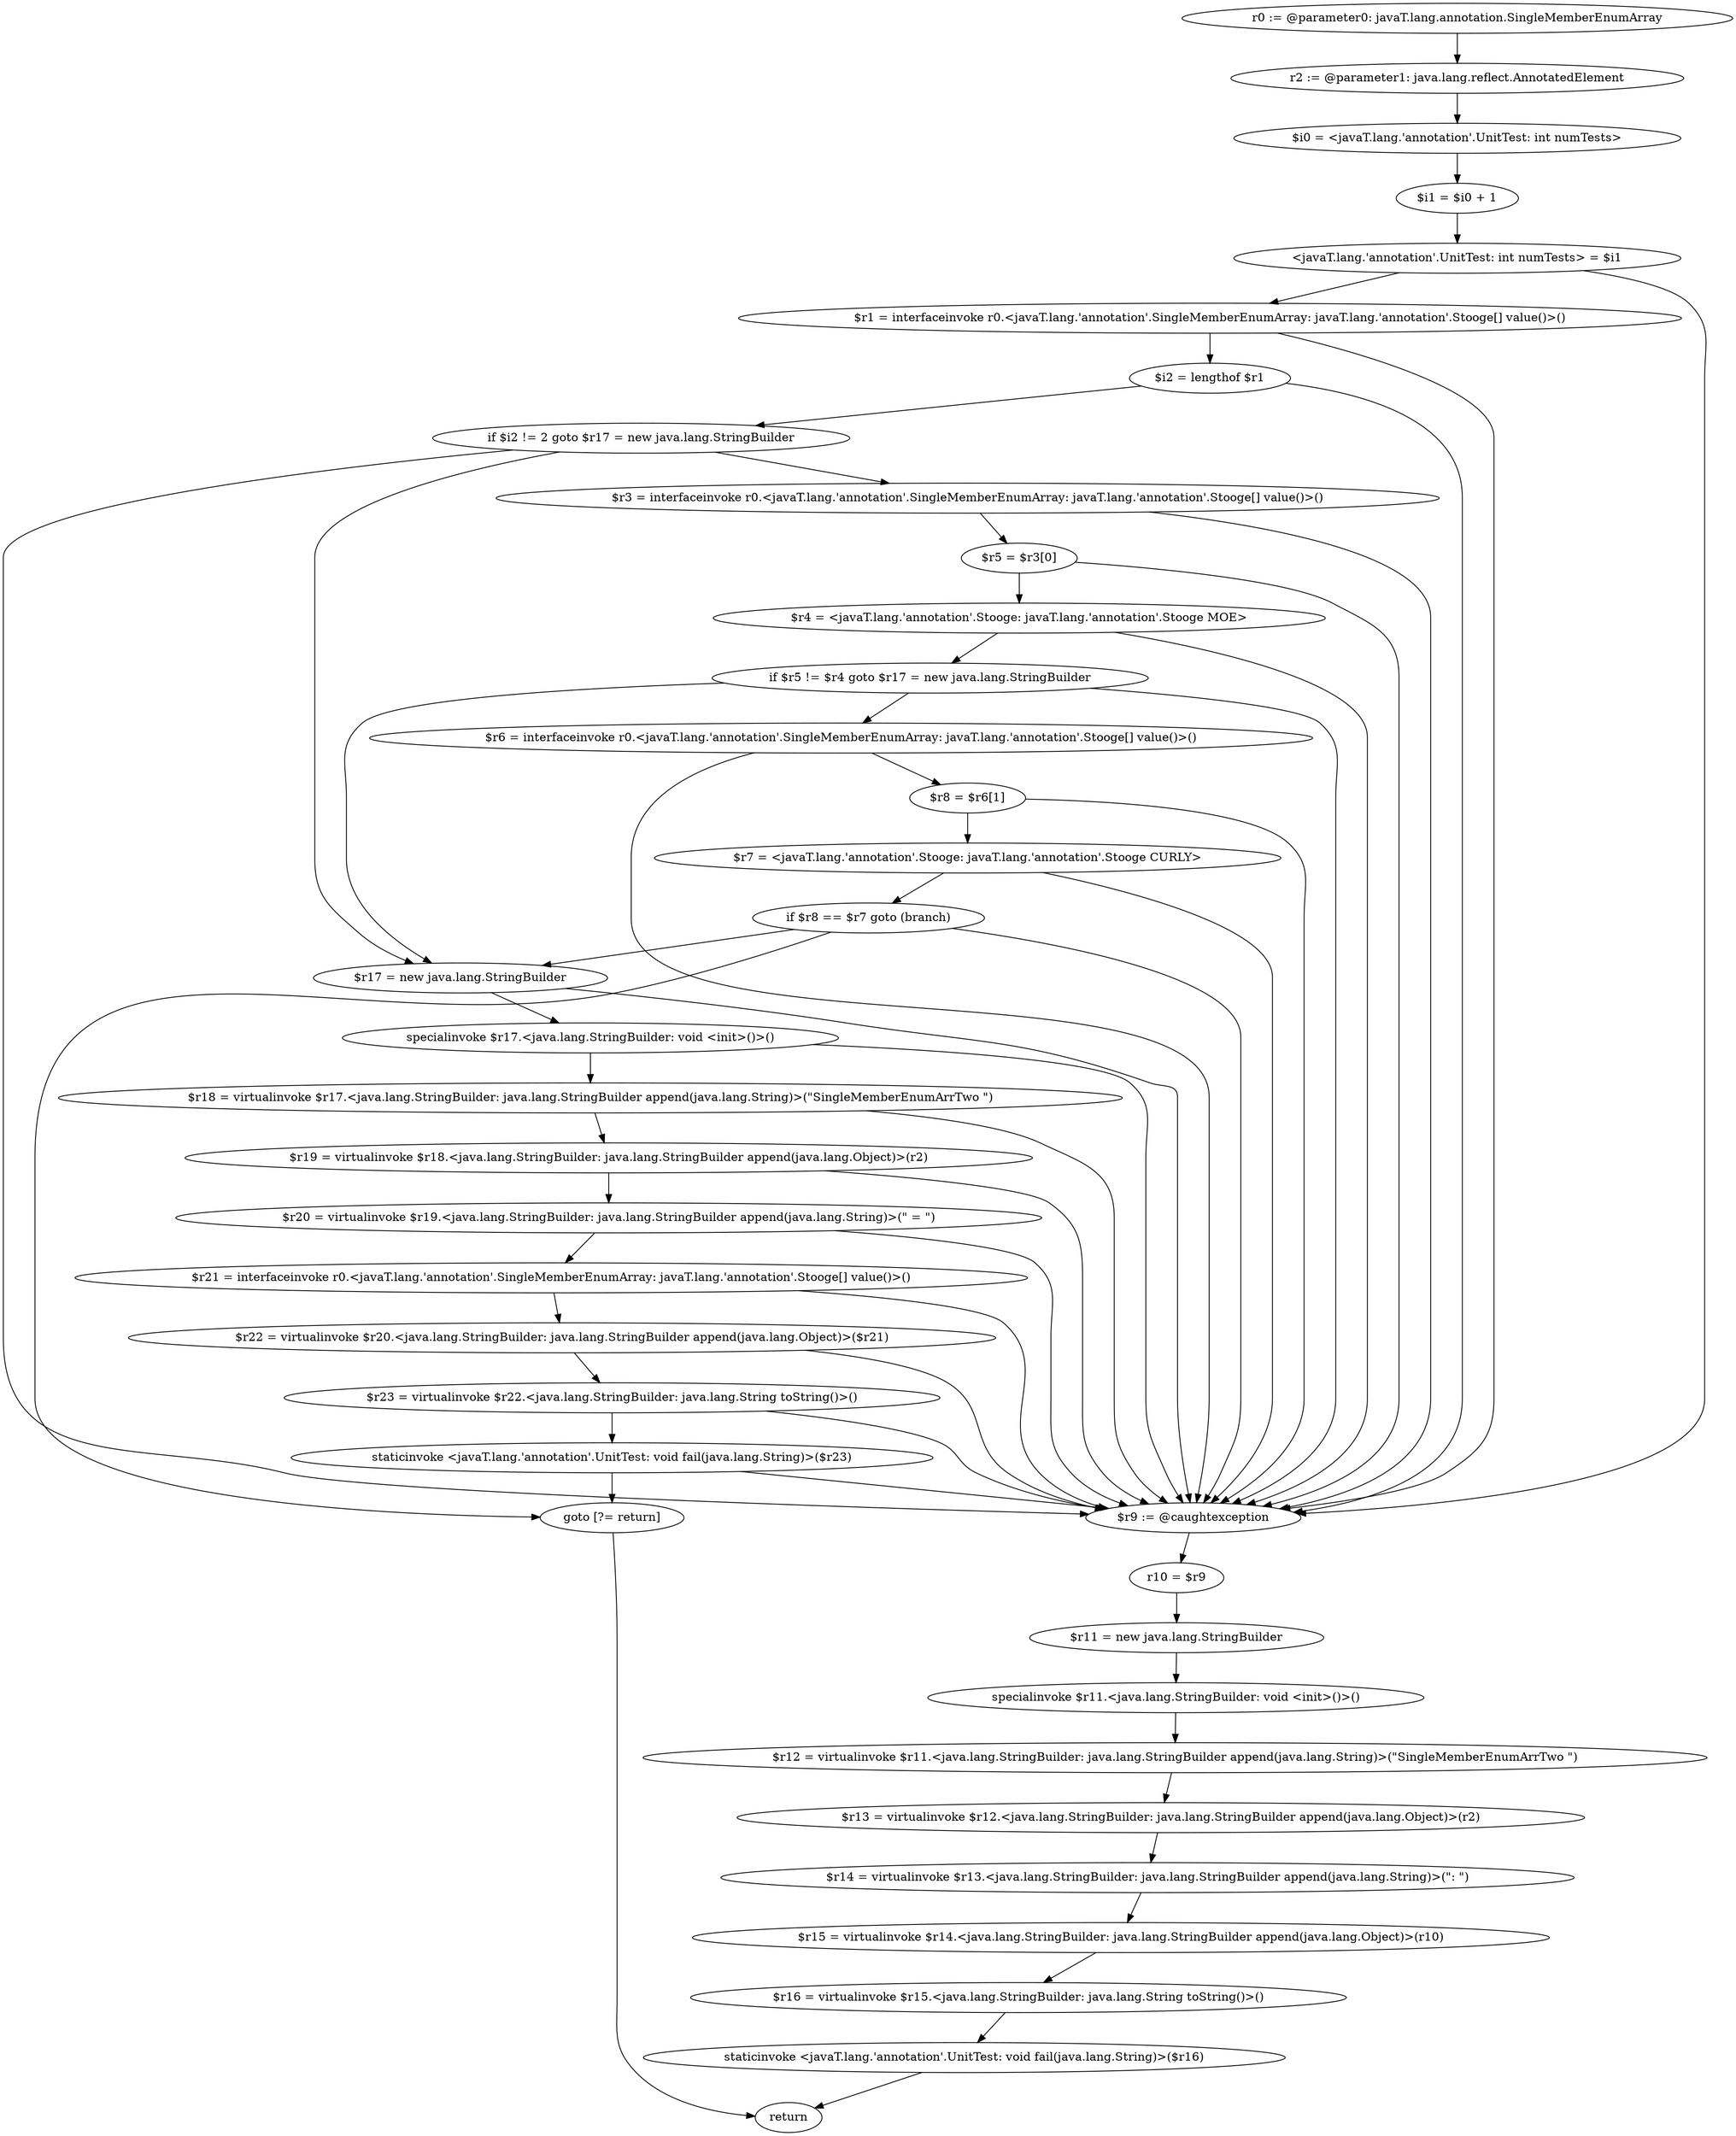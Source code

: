 digraph "unitGraph" {
    "r0 := @parameter0: javaT.lang.annotation.SingleMemberEnumArray"
    "r2 := @parameter1: java.lang.reflect.AnnotatedElement"
    "$i0 = <javaT.lang.'annotation'.UnitTest: int numTests>"
    "$i1 = $i0 + 1"
    "<javaT.lang.'annotation'.UnitTest: int numTests> = $i1"
    "$r1 = interfaceinvoke r0.<javaT.lang.'annotation'.SingleMemberEnumArray: javaT.lang.'annotation'.Stooge[] value()>()"
    "$i2 = lengthof $r1"
    "if $i2 != 2 goto $r17 = new java.lang.StringBuilder"
    "$r3 = interfaceinvoke r0.<javaT.lang.'annotation'.SingleMemberEnumArray: javaT.lang.'annotation'.Stooge[] value()>()"
    "$r5 = $r3[0]"
    "$r4 = <javaT.lang.'annotation'.Stooge: javaT.lang.'annotation'.Stooge MOE>"
    "if $r5 != $r4 goto $r17 = new java.lang.StringBuilder"
    "$r6 = interfaceinvoke r0.<javaT.lang.'annotation'.SingleMemberEnumArray: javaT.lang.'annotation'.Stooge[] value()>()"
    "$r8 = $r6[1]"
    "$r7 = <javaT.lang.'annotation'.Stooge: javaT.lang.'annotation'.Stooge CURLY>"
    "if $r8 == $r7 goto (branch)"
    "$r17 = new java.lang.StringBuilder"
    "specialinvoke $r17.<java.lang.StringBuilder: void <init>()>()"
    "$r18 = virtualinvoke $r17.<java.lang.StringBuilder: java.lang.StringBuilder append(java.lang.String)>(\"SingleMemberEnumArrTwo \")"
    "$r19 = virtualinvoke $r18.<java.lang.StringBuilder: java.lang.StringBuilder append(java.lang.Object)>(r2)"
    "$r20 = virtualinvoke $r19.<java.lang.StringBuilder: java.lang.StringBuilder append(java.lang.String)>(\" = \")"
    "$r21 = interfaceinvoke r0.<javaT.lang.'annotation'.SingleMemberEnumArray: javaT.lang.'annotation'.Stooge[] value()>()"
    "$r22 = virtualinvoke $r20.<java.lang.StringBuilder: java.lang.StringBuilder append(java.lang.Object)>($r21)"
    "$r23 = virtualinvoke $r22.<java.lang.StringBuilder: java.lang.String toString()>()"
    "staticinvoke <javaT.lang.'annotation'.UnitTest: void fail(java.lang.String)>($r23)"
    "goto [?= return]"
    "$r9 := @caughtexception"
    "r10 = $r9"
    "$r11 = new java.lang.StringBuilder"
    "specialinvoke $r11.<java.lang.StringBuilder: void <init>()>()"
    "$r12 = virtualinvoke $r11.<java.lang.StringBuilder: java.lang.StringBuilder append(java.lang.String)>(\"SingleMemberEnumArrTwo \")"
    "$r13 = virtualinvoke $r12.<java.lang.StringBuilder: java.lang.StringBuilder append(java.lang.Object)>(r2)"
    "$r14 = virtualinvoke $r13.<java.lang.StringBuilder: java.lang.StringBuilder append(java.lang.String)>(\": \")"
    "$r15 = virtualinvoke $r14.<java.lang.StringBuilder: java.lang.StringBuilder append(java.lang.Object)>(r10)"
    "$r16 = virtualinvoke $r15.<java.lang.StringBuilder: java.lang.String toString()>()"
    "staticinvoke <javaT.lang.'annotation'.UnitTest: void fail(java.lang.String)>($r16)"
    "return"
    "r0 := @parameter0: javaT.lang.annotation.SingleMemberEnumArray"->"r2 := @parameter1: java.lang.reflect.AnnotatedElement";
    "r2 := @parameter1: java.lang.reflect.AnnotatedElement"->"$i0 = <javaT.lang.'annotation'.UnitTest: int numTests>";
    "$i0 = <javaT.lang.'annotation'.UnitTest: int numTests>"->"$i1 = $i0 + 1";
    "$i1 = $i0 + 1"->"<javaT.lang.'annotation'.UnitTest: int numTests> = $i1";
    "<javaT.lang.'annotation'.UnitTest: int numTests> = $i1"->"$r1 = interfaceinvoke r0.<javaT.lang.'annotation'.SingleMemberEnumArray: javaT.lang.'annotation'.Stooge[] value()>()";
    "<javaT.lang.'annotation'.UnitTest: int numTests> = $i1"->"$r9 := @caughtexception";
    "$r1 = interfaceinvoke r0.<javaT.lang.'annotation'.SingleMemberEnumArray: javaT.lang.'annotation'.Stooge[] value()>()"->"$i2 = lengthof $r1";
    "$r1 = interfaceinvoke r0.<javaT.lang.'annotation'.SingleMemberEnumArray: javaT.lang.'annotation'.Stooge[] value()>()"->"$r9 := @caughtexception";
    "$i2 = lengthof $r1"->"if $i2 != 2 goto $r17 = new java.lang.StringBuilder";
    "$i2 = lengthof $r1"->"$r9 := @caughtexception";
    "if $i2 != 2 goto $r17 = new java.lang.StringBuilder"->"$r3 = interfaceinvoke r0.<javaT.lang.'annotation'.SingleMemberEnumArray: javaT.lang.'annotation'.Stooge[] value()>()";
    "if $i2 != 2 goto $r17 = new java.lang.StringBuilder"->"$r17 = new java.lang.StringBuilder";
    "if $i2 != 2 goto $r17 = new java.lang.StringBuilder"->"$r9 := @caughtexception";
    "$r3 = interfaceinvoke r0.<javaT.lang.'annotation'.SingleMemberEnumArray: javaT.lang.'annotation'.Stooge[] value()>()"->"$r5 = $r3[0]";
    "$r3 = interfaceinvoke r0.<javaT.lang.'annotation'.SingleMemberEnumArray: javaT.lang.'annotation'.Stooge[] value()>()"->"$r9 := @caughtexception";
    "$r5 = $r3[0]"->"$r4 = <javaT.lang.'annotation'.Stooge: javaT.lang.'annotation'.Stooge MOE>";
    "$r5 = $r3[0]"->"$r9 := @caughtexception";
    "$r4 = <javaT.lang.'annotation'.Stooge: javaT.lang.'annotation'.Stooge MOE>"->"if $r5 != $r4 goto $r17 = new java.lang.StringBuilder";
    "$r4 = <javaT.lang.'annotation'.Stooge: javaT.lang.'annotation'.Stooge MOE>"->"$r9 := @caughtexception";
    "if $r5 != $r4 goto $r17 = new java.lang.StringBuilder"->"$r6 = interfaceinvoke r0.<javaT.lang.'annotation'.SingleMemberEnumArray: javaT.lang.'annotation'.Stooge[] value()>()";
    "if $r5 != $r4 goto $r17 = new java.lang.StringBuilder"->"$r17 = new java.lang.StringBuilder";
    "if $r5 != $r4 goto $r17 = new java.lang.StringBuilder"->"$r9 := @caughtexception";
    "$r6 = interfaceinvoke r0.<javaT.lang.'annotation'.SingleMemberEnumArray: javaT.lang.'annotation'.Stooge[] value()>()"->"$r8 = $r6[1]";
    "$r6 = interfaceinvoke r0.<javaT.lang.'annotation'.SingleMemberEnumArray: javaT.lang.'annotation'.Stooge[] value()>()"->"$r9 := @caughtexception";
    "$r8 = $r6[1]"->"$r7 = <javaT.lang.'annotation'.Stooge: javaT.lang.'annotation'.Stooge CURLY>";
    "$r8 = $r6[1]"->"$r9 := @caughtexception";
    "$r7 = <javaT.lang.'annotation'.Stooge: javaT.lang.'annotation'.Stooge CURLY>"->"if $r8 == $r7 goto (branch)";
    "$r7 = <javaT.lang.'annotation'.Stooge: javaT.lang.'annotation'.Stooge CURLY>"->"$r9 := @caughtexception";
    "if $r8 == $r7 goto (branch)"->"$r17 = new java.lang.StringBuilder";
    "if $r8 == $r7 goto (branch)"->"goto [?= return]";
    "if $r8 == $r7 goto (branch)"->"$r9 := @caughtexception";
    "$r17 = new java.lang.StringBuilder"->"specialinvoke $r17.<java.lang.StringBuilder: void <init>()>()";
    "$r17 = new java.lang.StringBuilder"->"$r9 := @caughtexception";
    "specialinvoke $r17.<java.lang.StringBuilder: void <init>()>()"->"$r18 = virtualinvoke $r17.<java.lang.StringBuilder: java.lang.StringBuilder append(java.lang.String)>(\"SingleMemberEnumArrTwo \")";
    "specialinvoke $r17.<java.lang.StringBuilder: void <init>()>()"->"$r9 := @caughtexception";
    "$r18 = virtualinvoke $r17.<java.lang.StringBuilder: java.lang.StringBuilder append(java.lang.String)>(\"SingleMemberEnumArrTwo \")"->"$r19 = virtualinvoke $r18.<java.lang.StringBuilder: java.lang.StringBuilder append(java.lang.Object)>(r2)";
    "$r18 = virtualinvoke $r17.<java.lang.StringBuilder: java.lang.StringBuilder append(java.lang.String)>(\"SingleMemberEnumArrTwo \")"->"$r9 := @caughtexception";
    "$r19 = virtualinvoke $r18.<java.lang.StringBuilder: java.lang.StringBuilder append(java.lang.Object)>(r2)"->"$r20 = virtualinvoke $r19.<java.lang.StringBuilder: java.lang.StringBuilder append(java.lang.String)>(\" = \")";
    "$r19 = virtualinvoke $r18.<java.lang.StringBuilder: java.lang.StringBuilder append(java.lang.Object)>(r2)"->"$r9 := @caughtexception";
    "$r20 = virtualinvoke $r19.<java.lang.StringBuilder: java.lang.StringBuilder append(java.lang.String)>(\" = \")"->"$r21 = interfaceinvoke r0.<javaT.lang.'annotation'.SingleMemberEnumArray: javaT.lang.'annotation'.Stooge[] value()>()";
    "$r20 = virtualinvoke $r19.<java.lang.StringBuilder: java.lang.StringBuilder append(java.lang.String)>(\" = \")"->"$r9 := @caughtexception";
    "$r21 = interfaceinvoke r0.<javaT.lang.'annotation'.SingleMemberEnumArray: javaT.lang.'annotation'.Stooge[] value()>()"->"$r22 = virtualinvoke $r20.<java.lang.StringBuilder: java.lang.StringBuilder append(java.lang.Object)>($r21)";
    "$r21 = interfaceinvoke r0.<javaT.lang.'annotation'.SingleMemberEnumArray: javaT.lang.'annotation'.Stooge[] value()>()"->"$r9 := @caughtexception";
    "$r22 = virtualinvoke $r20.<java.lang.StringBuilder: java.lang.StringBuilder append(java.lang.Object)>($r21)"->"$r23 = virtualinvoke $r22.<java.lang.StringBuilder: java.lang.String toString()>()";
    "$r22 = virtualinvoke $r20.<java.lang.StringBuilder: java.lang.StringBuilder append(java.lang.Object)>($r21)"->"$r9 := @caughtexception";
    "$r23 = virtualinvoke $r22.<java.lang.StringBuilder: java.lang.String toString()>()"->"staticinvoke <javaT.lang.'annotation'.UnitTest: void fail(java.lang.String)>($r23)";
    "$r23 = virtualinvoke $r22.<java.lang.StringBuilder: java.lang.String toString()>()"->"$r9 := @caughtexception";
    "staticinvoke <javaT.lang.'annotation'.UnitTest: void fail(java.lang.String)>($r23)"->"goto [?= return]";
    "staticinvoke <javaT.lang.'annotation'.UnitTest: void fail(java.lang.String)>($r23)"->"$r9 := @caughtexception";
    "goto [?= return]"->"return";
    "$r9 := @caughtexception"->"r10 = $r9";
    "r10 = $r9"->"$r11 = new java.lang.StringBuilder";
    "$r11 = new java.lang.StringBuilder"->"specialinvoke $r11.<java.lang.StringBuilder: void <init>()>()";
    "specialinvoke $r11.<java.lang.StringBuilder: void <init>()>()"->"$r12 = virtualinvoke $r11.<java.lang.StringBuilder: java.lang.StringBuilder append(java.lang.String)>(\"SingleMemberEnumArrTwo \")";
    "$r12 = virtualinvoke $r11.<java.lang.StringBuilder: java.lang.StringBuilder append(java.lang.String)>(\"SingleMemberEnumArrTwo \")"->"$r13 = virtualinvoke $r12.<java.lang.StringBuilder: java.lang.StringBuilder append(java.lang.Object)>(r2)";
    "$r13 = virtualinvoke $r12.<java.lang.StringBuilder: java.lang.StringBuilder append(java.lang.Object)>(r2)"->"$r14 = virtualinvoke $r13.<java.lang.StringBuilder: java.lang.StringBuilder append(java.lang.String)>(\": \")";
    "$r14 = virtualinvoke $r13.<java.lang.StringBuilder: java.lang.StringBuilder append(java.lang.String)>(\": \")"->"$r15 = virtualinvoke $r14.<java.lang.StringBuilder: java.lang.StringBuilder append(java.lang.Object)>(r10)";
    "$r15 = virtualinvoke $r14.<java.lang.StringBuilder: java.lang.StringBuilder append(java.lang.Object)>(r10)"->"$r16 = virtualinvoke $r15.<java.lang.StringBuilder: java.lang.String toString()>()";
    "$r16 = virtualinvoke $r15.<java.lang.StringBuilder: java.lang.String toString()>()"->"staticinvoke <javaT.lang.'annotation'.UnitTest: void fail(java.lang.String)>($r16)";
    "staticinvoke <javaT.lang.'annotation'.UnitTest: void fail(java.lang.String)>($r16)"->"return";
}
